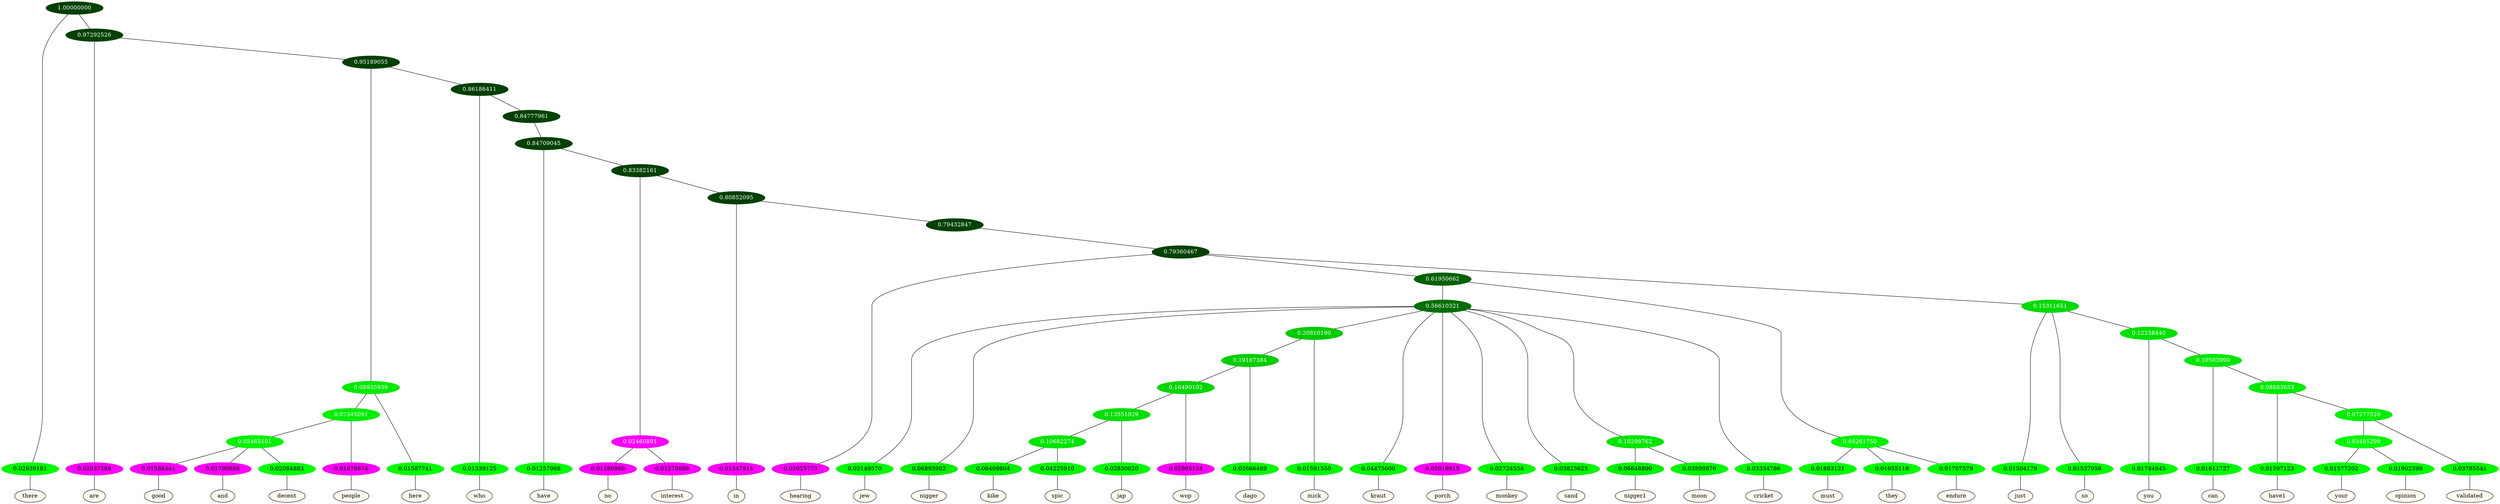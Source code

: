 graph {
	node [format=png height=0.15 nodesep=0.001 ordering=out overlap=prism overlap_scaling=0.01 ranksep=0.001 ratio=0.2 style=filled width=0.15]
	{
		rank=same
		a_w_1 [label=there color=black fillcolor=floralwhite style="filled,solid"]
		a_w_3 [label=are color=black fillcolor=floralwhite style="filled,solid"]
		a_w_14 [label=good color=black fillcolor=floralwhite style="filled,solid"]
		a_w_15 [label=and color=black fillcolor=floralwhite style="filled,solid"]
		a_w_16 [label=decent color=black fillcolor=floralwhite style="filled,solid"]
		a_w_12 [label=people color=black fillcolor=floralwhite style="filled,solid"]
		a_w_8 [label=here color=black fillcolor=floralwhite style="filled,solid"]
		a_w_9 [label=who color=black fillcolor=floralwhite style="filled,solid"]
		a_w_17 [label=have color=black fillcolor=floralwhite style="filled,solid"]
		a_w_21 [label=no color=black fillcolor=floralwhite style="filled,solid"]
		a_w_22 [label=interest color=black fillcolor=floralwhite style="filled,solid"]
		a_w_23 [label=in color=black fillcolor=floralwhite style="filled,solid"]
		a_w_26 [label=hearing color=black fillcolor=floralwhite style="filled,solid"]
		a_w_34 [label=jew color=black fillcolor=floralwhite style="filled,solid"]
		a_w_35 [label=nigger color=black fillcolor=floralwhite style="filled,solid"]
		a_w_66 [label=kike color=black fillcolor=floralwhite style="filled,solid"]
		a_w_67 [label=spic color=black fillcolor=floralwhite style="filled,solid"]
		a_w_63 [label=jap color=black fillcolor=floralwhite style="filled,solid"]
		a_w_59 [label=wop color=black fillcolor=floralwhite style="filled,solid"]
		a_w_55 [label=dago color=black fillcolor=floralwhite style="filled,solid"]
		a_w_49 [label=mick color=black fillcolor=floralwhite style="filled,solid"]
		a_w_37 [label=kraut color=black fillcolor=floralwhite style="filled,solid"]
		a_w_38 [label=porch color=black fillcolor=floralwhite style="filled,solid"]
		a_w_39 [label=monkey color=black fillcolor=floralwhite style="filled,solid"]
		a_w_40 [label=sand color=black fillcolor=floralwhite style="filled,solid"]
		a_w_50 [label=nigger1 color=black fillcolor=floralwhite style="filled,solid"]
		a_w_51 [label=moon color=black fillcolor=floralwhite style="filled,solid"]
		a_w_42 [label=cricket color=black fillcolor=floralwhite style="filled,solid"]
		a_w_43 [label=must color=black fillcolor=floralwhite style="filled,solid"]
		a_w_44 [label=they color=black fillcolor=floralwhite style="filled,solid"]
		a_w_45 [label=endure color=black fillcolor=floralwhite style="filled,solid"]
		a_w_31 [label=just color=black fillcolor=floralwhite style="filled,solid"]
		a_w_32 [label=so color=black fillcolor=floralwhite style="filled,solid"]
		a_w_46 [label=you color=black fillcolor=floralwhite style="filled,solid"]
		a_w_52 [label=can color=black fillcolor=floralwhite style="filled,solid"]
		a_w_56 [label=have1 color=black fillcolor=floralwhite style="filled,solid"]
		a_w_64 [label=your color=black fillcolor=floralwhite style="filled,solid"]
		a_w_65 [label=opinion color=black fillcolor=floralwhite style="filled,solid"]
		a_w_61 [label=validated color=black fillcolor=floralwhite style="filled,solid"]
	}
	a_n_1 -- a_w_1
	a_n_3 -- a_w_3
	a_n_14 -- a_w_14
	a_n_15 -- a_w_15
	a_n_16 -- a_w_16
	a_n_12 -- a_w_12
	a_n_8 -- a_w_8
	a_n_9 -- a_w_9
	a_n_17 -- a_w_17
	a_n_21 -- a_w_21
	a_n_22 -- a_w_22
	a_n_23 -- a_w_23
	a_n_26 -- a_w_26
	a_n_34 -- a_w_34
	a_n_35 -- a_w_35
	a_n_66 -- a_w_66
	a_n_67 -- a_w_67
	a_n_63 -- a_w_63
	a_n_59 -- a_w_59
	a_n_55 -- a_w_55
	a_n_49 -- a_w_49
	a_n_37 -- a_w_37
	a_n_38 -- a_w_38
	a_n_39 -- a_w_39
	a_n_40 -- a_w_40
	a_n_50 -- a_w_50
	a_n_51 -- a_w_51
	a_n_42 -- a_w_42
	a_n_43 -- a_w_43
	a_n_44 -- a_w_44
	a_n_45 -- a_w_45
	a_n_31 -- a_w_31
	a_n_32 -- a_w_32
	a_n_46 -- a_w_46
	a_n_52 -- a_w_52
	a_n_56 -- a_w_56
	a_n_64 -- a_w_64
	a_n_65 -- a_w_65
	a_n_61 -- a_w_61
	{
		rank=same
		a_n_1 [label=0.02639181 color="0.334 1.000 0.974" fontcolor=black]
		a_n_3 [label=0.02037588 color="0.835 1.000 0.980" fontcolor=black]
		a_n_14 [label=0.01588441 color="0.835 1.000 0.984" fontcolor=black]
		a_n_15 [label=0.01790088 color="0.835 1.000 0.982" fontcolor=black]
		a_n_16 [label=0.02084883 color="0.334 1.000 0.979" fontcolor=black]
		a_n_12 [label=0.01878674 color="0.835 1.000 0.981" fontcolor=black]
		a_n_8 [label=0.01587741 color="0.334 1.000 0.984" fontcolor=black]
		a_n_9 [label=0.01339125 color="0.334 1.000 0.987" fontcolor=black]
		a_n_17 [label=0.01257968 color="0.334 1.000 0.987" fontcolor=black]
		a_n_21 [label=0.01180980 color="0.835 1.000 0.988" fontcolor=black]
		a_n_22 [label=0.01278688 color="0.835 1.000 0.987" fontcolor=black]
		a_n_23 [label=0.01347914 color="0.835 1.000 0.987" fontcolor=black]
		a_n_26 [label=0.02025773 color="0.835 1.000 0.980" fontcolor=black]
		a_n_34 [label=0.02149570 color="0.334 1.000 0.979" fontcolor=black]
		a_n_35 [label=0.06893902 color="0.334 1.000 0.931" fontcolor=black]
		a_n_66 [label=0.06409804 color="0.334 1.000 0.936" fontcolor=black]
		a_n_67 [label=0.04225910 color="0.334 1.000 0.958" fontcolor=black]
		a_n_63 [label=0.02830020 color="0.334 1.000 0.972" fontcolor=black]
		a_n_59 [label=0.02905134 color="0.835 1.000 0.971" fontcolor=black]
		a_n_55 [label=0.02666489 color="0.334 1.000 0.973" fontcolor=black]
		a_n_49 [label=0.01591550 color="0.334 1.000 0.984" fontcolor=black]
		a_n_37 [label=0.04475600 color="0.334 1.000 0.955" fontcolor=black]
		a_n_38 [label=0.02019815 color="0.835 1.000 0.980" fontcolor=black]
		a_n_39 [label=0.02724554 color="0.334 1.000 0.973" fontcolor=black]
		a_n_40 [label=0.03825625 color="0.334 1.000 0.962" fontcolor=black]
		a_n_50 [label=0.06648890 color="0.334 1.000 0.934" fontcolor=black]
		a_n_51 [label=0.03599876 color="0.334 1.000 0.964" fontcolor=black]
		a_n_42 [label=0.03334786 color="0.334 1.000 0.967" fontcolor=black]
		a_n_43 [label=0.01883121 color="0.334 1.000 0.981" fontcolor=black]
		a_n_44 [label=0.01655118 color="0.334 1.000 0.983" fontcolor=black]
		a_n_45 [label=0.01707579 color="0.334 1.000 0.983" fontcolor=black]
		a_n_31 [label=0.01504179 color="0.334 1.000 0.985" fontcolor=black]
		a_n_32 [label=0.01537958 color="0.334 1.000 0.985" fontcolor=black]
		a_n_46 [label=0.01744945 color="0.334 1.000 0.983" fontcolor=black]
		a_n_52 [label=0.01611727 color="0.334 1.000 0.984" fontcolor=black]
		a_n_56 [label=0.01597123 color="0.334 1.000 0.984" fontcolor=black]
		a_n_64 [label=0.01577202 color="0.334 1.000 0.984" fontcolor=black]
		a_n_65 [label=0.01902399 color="0.334 1.000 0.981" fontcolor=black]
		a_n_61 [label=0.03785541 color="0.334 1.000 0.962" fontcolor=black]
	}
	a_n_0 [label=1.00000000 color="0.334 1.000 0.250" fontcolor=grey99]
	a_n_0 -- a_n_1
	a_n_2 [label=0.97292526 color="0.334 1.000 0.250" fontcolor=grey99]
	a_n_0 -- a_n_2
	a_n_2 -- a_n_3
	a_n_4 [label=0.95189055 color="0.334 1.000 0.250" fontcolor=grey99]
	a_n_2 -- a_n_4
	a_n_5 [label=0.08935939 color="0.334 1.000 0.911" fontcolor=grey99]
	a_n_4 -- a_n_5
	a_n_6 [label=0.86186411 color="0.334 1.000 0.250" fontcolor=grey99]
	a_n_4 -- a_n_6
	a_n_7 [label=0.07345091 color="0.334 1.000 0.927" fontcolor=grey99]
	a_n_5 -- a_n_7
	a_n_5 -- a_n_8
	a_n_6 -- a_n_9
	a_n_10 [label=0.84777961 color="0.334 1.000 0.250" fontcolor=grey99]
	a_n_6 -- a_n_10
	a_n_11 [label=0.05465101 color="0.334 1.000 0.945" fontcolor=grey99]
	a_n_7 -- a_n_11
	a_n_7 -- a_n_12
	a_n_13 [label=0.84709045 color="0.334 1.000 0.250" fontcolor=grey99]
	a_n_10 -- a_n_13
	a_n_11 -- a_n_14
	a_n_11 -- a_n_15
	a_n_11 -- a_n_16
	a_n_13 -- a_n_17
	a_n_18 [label=0.83382161 color="0.334 1.000 0.250" fontcolor=grey99]
	a_n_13 -- a_n_18
	a_n_19 [label=0.02460891 color="0.835 1.000 0.975" fontcolor=grey99]
	a_n_18 -- a_n_19
	a_n_20 [label=0.80852095 color="0.334 1.000 0.250" fontcolor=grey99]
	a_n_18 -- a_n_20
	a_n_19 -- a_n_21
	a_n_19 -- a_n_22
	a_n_20 -- a_n_23
	a_n_24 [label=0.79432847 color="0.334 1.000 0.250" fontcolor=grey99]
	a_n_20 -- a_n_24
	a_n_25 [label=0.79360467 color="0.334 1.000 0.250" fontcolor=grey99]
	a_n_24 -- a_n_25
	a_n_25 -- a_n_26
	a_n_27 [label=0.61950662 color="0.334 1.000 0.380" fontcolor=grey99]
	a_n_25 -- a_n_27
	a_n_28 [label=0.15311651 color="0.334 1.000 0.847" fontcolor=grey99]
	a_n_25 -- a_n_28
	a_n_29 [label=0.56610321 color="0.334 1.000 0.434" fontcolor=grey99]
	a_n_27 -- a_n_29
	a_n_30 [label=0.05261750 color="0.334 1.000 0.947" fontcolor=grey99]
	a_n_27 -- a_n_30
	a_n_28 -- a_n_31
	a_n_28 -- a_n_32
	a_n_33 [label=0.12258440 color="0.334 1.000 0.877" fontcolor=grey99]
	a_n_28 -- a_n_33
	a_n_29 -- a_n_34
	a_n_29 -- a_n_35
	a_n_36 [label=0.20810190 color="0.334 1.000 0.792" fontcolor=grey99]
	a_n_29 -- a_n_36
	a_n_29 -- a_n_37
	a_n_29 -- a_n_38
	a_n_29 -- a_n_39
	a_n_29 -- a_n_40
	a_n_41 [label=0.10298762 color="0.334 1.000 0.897" fontcolor=grey99]
	a_n_29 -- a_n_41
	a_n_29 -- a_n_42
	a_n_30 -- a_n_43
	a_n_30 -- a_n_44
	a_n_30 -- a_n_45
	a_n_33 -- a_n_46
	a_n_47 [label=0.10503990 color="0.334 1.000 0.895" fontcolor=grey99]
	a_n_33 -- a_n_47
	a_n_48 [label=0.19187384 color="0.334 1.000 0.808" fontcolor=grey99]
	a_n_36 -- a_n_48
	a_n_36 -- a_n_49
	a_n_41 -- a_n_50
	a_n_41 -- a_n_51
	a_n_47 -- a_n_52
	a_n_53 [label=0.08883653 color="0.334 1.000 0.911" fontcolor=grey99]
	a_n_47 -- a_n_53
	a_n_54 [label=0.16490102 color="0.334 1.000 0.835" fontcolor=grey99]
	a_n_48 -- a_n_54
	a_n_48 -- a_n_55
	a_n_53 -- a_n_56
	a_n_57 [label=0.07277529 color="0.334 1.000 0.927" fontcolor=grey99]
	a_n_53 -- a_n_57
	a_n_58 [label=0.13551929 color="0.334 1.000 0.864" fontcolor=grey99]
	a_n_54 -- a_n_58
	a_n_54 -- a_n_59
	a_n_60 [label=0.03485299 color="0.334 1.000 0.965" fontcolor=grey99]
	a_n_57 -- a_n_60
	a_n_57 -- a_n_61
	a_n_62 [label=0.10682274 color="0.334 1.000 0.893" fontcolor=grey99]
	a_n_58 -- a_n_62
	a_n_58 -- a_n_63
	a_n_60 -- a_n_64
	a_n_60 -- a_n_65
	a_n_62 -- a_n_66
	a_n_62 -- a_n_67
}
